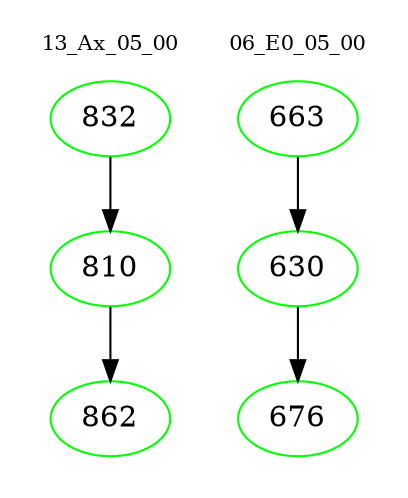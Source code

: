 digraph{
subgraph cluster_0 {
color = white
label = "13_Ax_05_00";
fontsize=10;
T0_832 [label="832", color="green"]
T0_832 -> T0_810 [color="black"]
T0_810 [label="810", color="green"]
T0_810 -> T0_862 [color="black"]
T0_862 [label="862", color="green"]
}
subgraph cluster_1 {
color = white
label = "06_E0_05_00";
fontsize=10;
T1_663 [label="663", color="green"]
T1_663 -> T1_630 [color="black"]
T1_630 [label="630", color="green"]
T1_630 -> T1_676 [color="black"]
T1_676 [label="676", color="green"]
}
}
